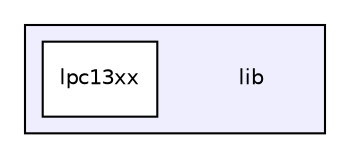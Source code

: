 digraph "/home/esdentem/projects/libopencm3/libopencm3-git/lib/" {
  compound=true
  node [ fontsize="10", fontname="Helvetica"];
  edge [ labelfontsize="10", labelfontname="Helvetica"];
  subgraph clusterdir_97aefd0d527b934f1d99a682da8fe6a9 {
    graph [ bgcolor="#eeeeff", pencolor="black", label="" URL="dir_97aefd0d527b934f1d99a682da8fe6a9.html"];
    dir_97aefd0d527b934f1d99a682da8fe6a9 [shape=plaintext label="lib"];
    dir_9ac93f0ab16d0df68bd1ed8c9eb6e1e0 [shape=box label="lpc13xx" color="black" fillcolor="white" style="filled" URL="dir_9ac93f0ab16d0df68bd1ed8c9eb6e1e0.html"];
  }
}
